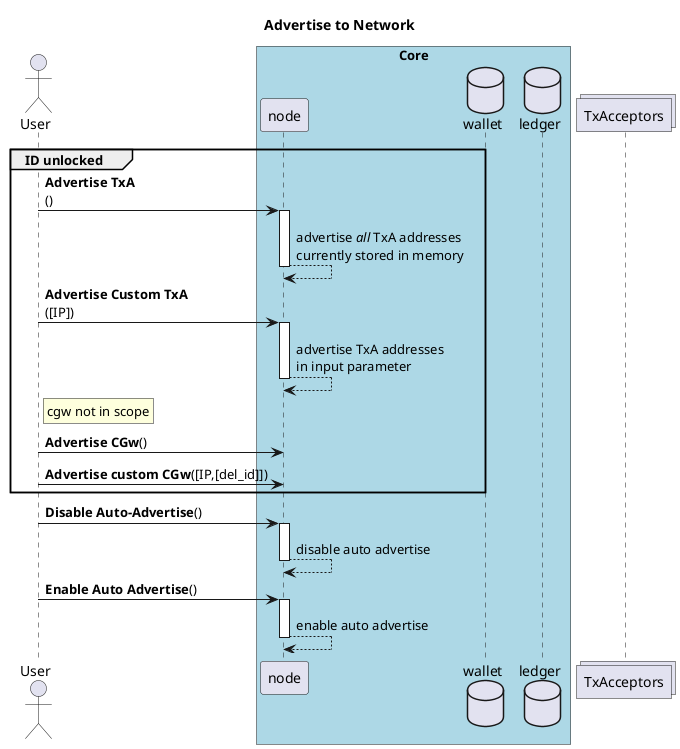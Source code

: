 @startuml

Title Advertise to Network

actor User
box "Core" #LightBlue
    participant node
    database wallet
    database ledger
end box
collections txa as "TxAcceptors"

group ID unlocked
    User -> node : **Advertise TxA**\n()
    activate node
    node --> node : advertise //all// TxA addresses\ncurrently stored in memory
    deactivate node

    User -> node : **Advertise Custom TxA**\n([IP])
    activate node
    node --> node : advertise TxA addresses\nin input parameter
    deactivate node

    rnote right of User
        cgw not in scope
    endrnote
    User -> node : **Advertise CGw**()
    User -> node : **Advertise custom CGw**([IP,[del_id]])
end

User -> node : **Disable Auto-Advertise**()
activate node
node --> node : disable auto advertise

deactivate node


User -> node : **Enable Auto Advertise**()
activate node
node --> node : enable auto advertise

deactivate node

@enduml
